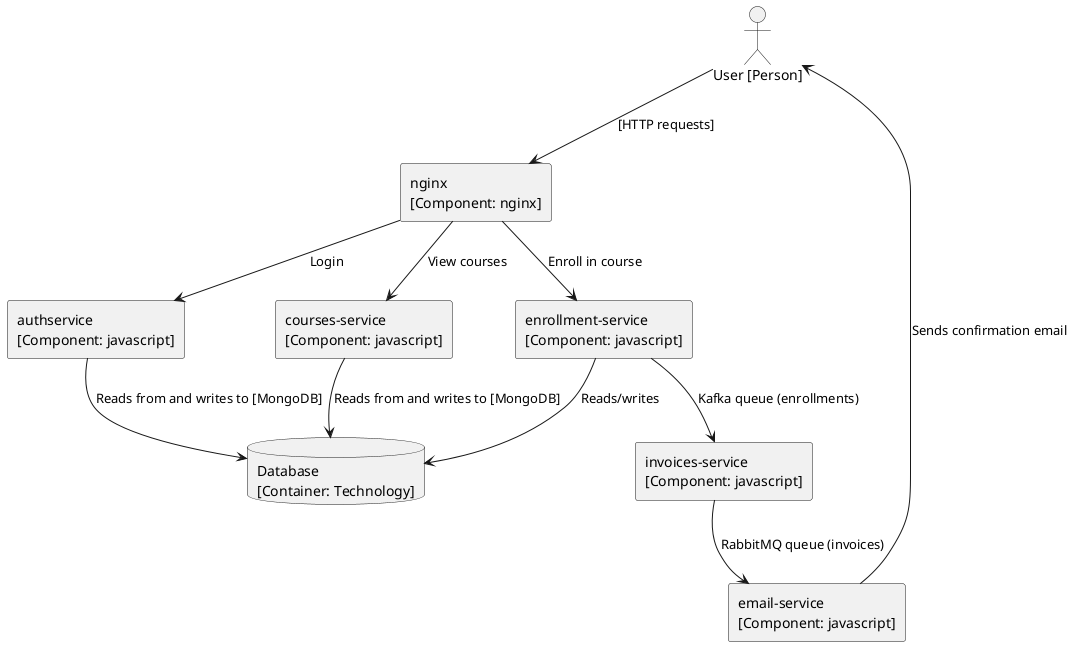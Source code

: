 @startuml
actor User as "User [Person]"

rectangle "nginx\n[Component: nginx]" as LB
rectangle "authservice\n[Component: javascript]" as AUTH
rectangle "courses-service\n[Component: javascript]" as COURSES
rectangle "enrollment-service\n[Component: javascript]" as ENROLLMENT
rectangle "invoices-service\n[Component: javascript]" as INVOICES
rectangle "email-service\n[Component: javascript]" as EMAIL
database "Database\n[Container: Technology]" as DB

User --> LB : [HTTP requests]
LB --> AUTH : Login
LB --> COURSES : View courses
LB --> ENROLLMENT : Enroll in course
AUTH --> DB : Reads from and writes to [MongoDB]
COURSES --> DB : Reads from and writes to [MongoDB]
ENROLLMENT --> DB : Reads/writes
ENROLLMENT --> INVOICES : Kafka queue (enrollments)
INVOICES --> EMAIL : RabbitMQ queue (invoices)
EMAIL --> User : Sends confirmation email

@enduml

